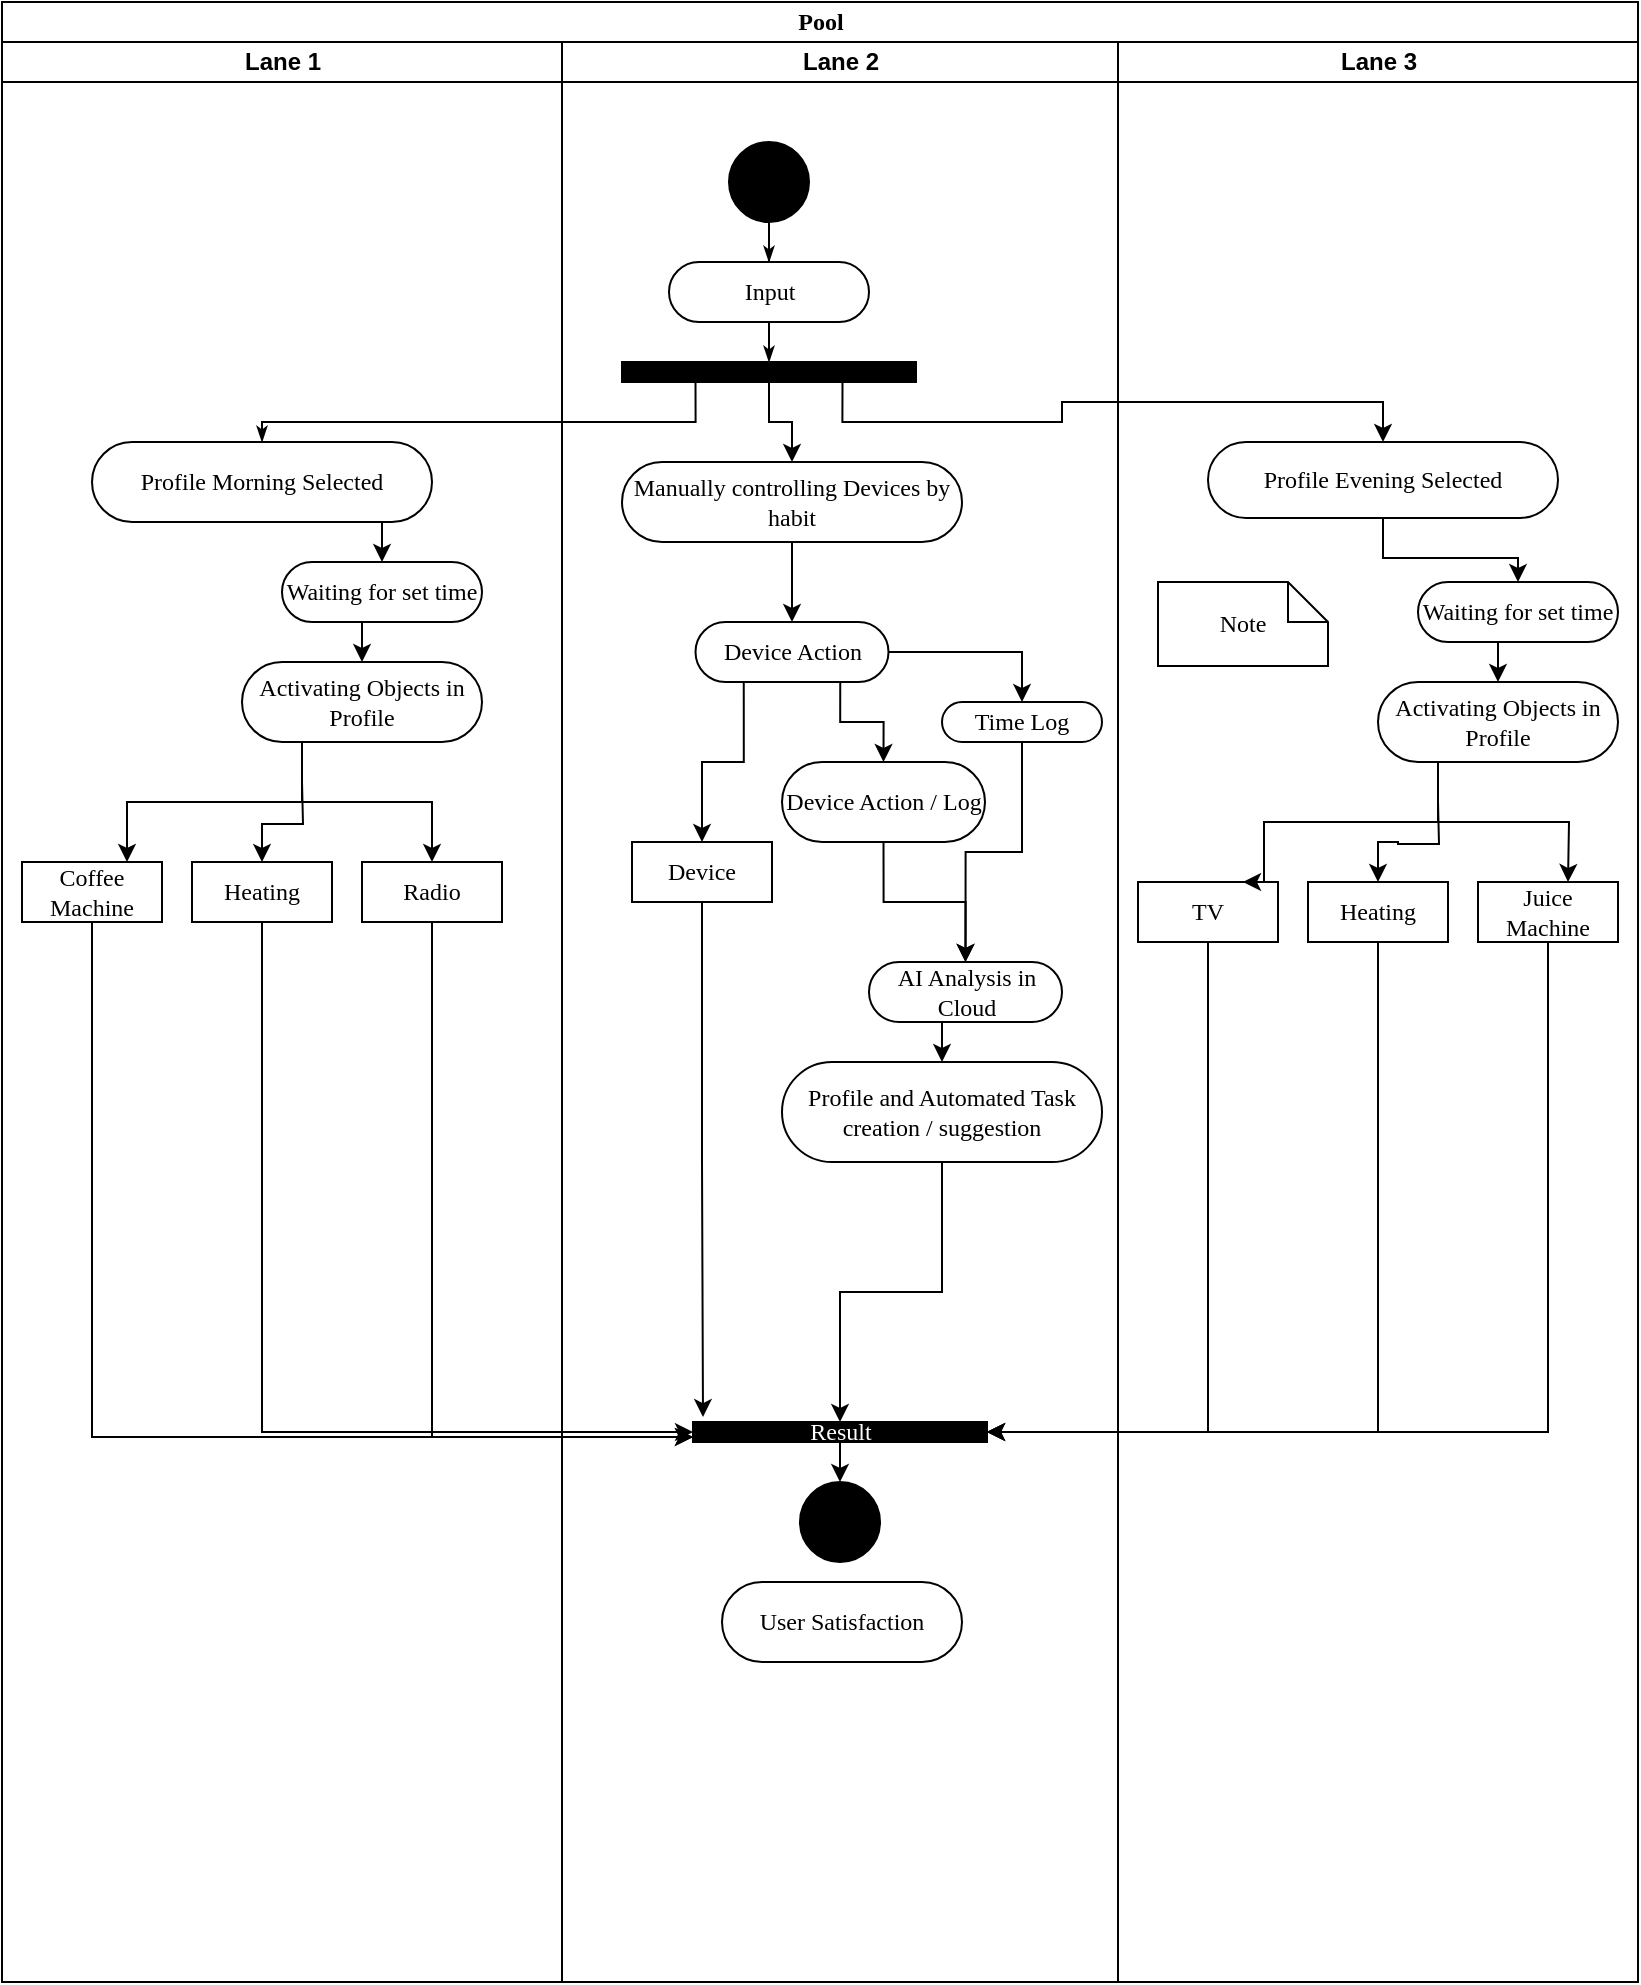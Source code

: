 <mxfile version="24.7.16">
  <diagram name="Page-1" id="0783ab3e-0a74-02c8-0abd-f7b4e66b4bec">
    <mxGraphModel dx="1302" dy="670" grid="1" gridSize="10" guides="1" tooltips="1" connect="1" arrows="1" fold="1" page="1" pageScale="1" pageWidth="850" pageHeight="1100" background="none" math="0" shadow="0">
      <root>
        <mxCell id="0" />
        <mxCell id="1" parent="0" />
        <mxCell id="1c1d494c118603dd-1" value="Pool" style="swimlane;html=1;childLayout=stackLayout;startSize=20;rounded=0;shadow=0;comic=0;labelBackgroundColor=none;strokeWidth=1;fontFamily=Verdana;fontSize=12;align=center;" parent="1" vertex="1">
          <mxGeometry x="40" y="20" width="818" height="990" as="geometry" />
        </mxCell>
        <mxCell id="1c1d494c118603dd-2" value="Lane 1" style="swimlane;html=1;startSize=20;" parent="1c1d494c118603dd-1" vertex="1">
          <mxGeometry y="20" width="280" height="970" as="geometry" />
        </mxCell>
        <mxCell id="3b2NY5owH5LKgzEgfbhu-3" style="edgeStyle=orthogonalEdgeStyle;rounded=0;orthogonalLoop=1;jettySize=auto;html=1;exitX=0.75;exitY=1;exitDx=0;exitDy=0;entryX=0.5;entryY=0;entryDx=0;entryDy=0;" edge="1" parent="1c1d494c118603dd-2" source="1c1d494c118603dd-6" target="3b2NY5owH5LKgzEgfbhu-2">
          <mxGeometry relative="1" as="geometry" />
        </mxCell>
        <mxCell id="1c1d494c118603dd-6" value="Profile Morning Selected" style="rounded=1;whiteSpace=wrap;html=1;shadow=0;comic=0;labelBackgroundColor=none;strokeWidth=1;fontFamily=Verdana;fontSize=12;align=center;arcSize=50;" parent="1c1d494c118603dd-2" vertex="1">
          <mxGeometry x="45" y="200" width="170" height="40" as="geometry" />
        </mxCell>
        <mxCell id="1c1d494c118603dd-10" value="Coffee Machine" style="rounded=0;whiteSpace=wrap;html=1;shadow=0;comic=0;labelBackgroundColor=none;strokeWidth=1;fontFamily=Verdana;fontSize=12;align=center;arcSize=50;" parent="1c1d494c118603dd-2" vertex="1">
          <mxGeometry x="10" y="410" width="70" height="30" as="geometry" />
        </mxCell>
        <mxCell id="3b2NY5owH5LKgzEgfbhu-5" style="edgeStyle=orthogonalEdgeStyle;rounded=0;orthogonalLoop=1;jettySize=auto;html=1;exitX=0.25;exitY=1;exitDx=0;exitDy=0;entryX=0.5;entryY=0;entryDx=0;entryDy=0;" edge="1" parent="1c1d494c118603dd-2" source="3b2NY5owH5LKgzEgfbhu-2" target="3b2NY5owH5LKgzEgfbhu-4">
          <mxGeometry relative="1" as="geometry" />
        </mxCell>
        <mxCell id="3b2NY5owH5LKgzEgfbhu-2" value="Waiting for set time" style="rounded=1;whiteSpace=wrap;html=1;shadow=0;comic=0;labelBackgroundColor=none;strokeWidth=1;fontFamily=Verdana;fontSize=12;align=center;arcSize=50;" vertex="1" parent="1c1d494c118603dd-2">
          <mxGeometry x="140" y="260" width="100" height="30" as="geometry" />
        </mxCell>
        <mxCell id="3b2NY5owH5LKgzEgfbhu-6" style="edgeStyle=orthogonalEdgeStyle;rounded=0;orthogonalLoop=1;jettySize=auto;html=1;exitX=0.25;exitY=1;exitDx=0;exitDy=0;entryX=0.75;entryY=0;entryDx=0;entryDy=0;" edge="1" parent="1c1d494c118603dd-2" source="3b2NY5owH5LKgzEgfbhu-4" target="1c1d494c118603dd-10">
          <mxGeometry relative="1" as="geometry">
            <Array as="points">
              <mxPoint x="150" y="380" />
              <mxPoint x="63" y="380" />
            </Array>
          </mxGeometry>
        </mxCell>
        <mxCell id="3b2NY5owH5LKgzEgfbhu-9" style="edgeStyle=orthogonalEdgeStyle;rounded=0;orthogonalLoop=1;jettySize=auto;html=1;entryX=0.5;entryY=0;entryDx=0;entryDy=0;" edge="1" parent="1c1d494c118603dd-2" target="3b2NY5owH5LKgzEgfbhu-7">
          <mxGeometry relative="1" as="geometry">
            <mxPoint x="150" y="370" as="sourcePoint" />
          </mxGeometry>
        </mxCell>
        <mxCell id="3b2NY5owH5LKgzEgfbhu-10" style="edgeStyle=orthogonalEdgeStyle;rounded=0;orthogonalLoop=1;jettySize=auto;html=1;exitX=0.25;exitY=1;exitDx=0;exitDy=0;entryX=0.5;entryY=0;entryDx=0;entryDy=0;" edge="1" parent="1c1d494c118603dd-2" source="3b2NY5owH5LKgzEgfbhu-4" target="3b2NY5owH5LKgzEgfbhu-8">
          <mxGeometry relative="1" as="geometry" />
        </mxCell>
        <mxCell id="3b2NY5owH5LKgzEgfbhu-4" value="Activating Objects in Profile" style="rounded=1;whiteSpace=wrap;html=1;shadow=0;comic=0;labelBackgroundColor=none;strokeWidth=1;fontFamily=Verdana;fontSize=12;align=center;arcSize=50;" vertex="1" parent="1c1d494c118603dd-2">
          <mxGeometry x="120" y="310" width="120" height="40" as="geometry" />
        </mxCell>
        <mxCell id="3b2NY5owH5LKgzEgfbhu-7" value="Heating" style="rounded=0;whiteSpace=wrap;html=1;shadow=0;comic=0;labelBackgroundColor=none;strokeWidth=1;fontFamily=Verdana;fontSize=12;align=center;arcSize=50;" vertex="1" parent="1c1d494c118603dd-2">
          <mxGeometry x="95" y="410" width="70" height="30" as="geometry" />
        </mxCell>
        <mxCell id="3b2NY5owH5LKgzEgfbhu-8" value="Radio" style="rounded=0;whiteSpace=wrap;html=1;shadow=0;comic=0;labelBackgroundColor=none;strokeWidth=1;fontFamily=Verdana;fontSize=12;align=center;arcSize=50;" vertex="1" parent="1c1d494c118603dd-2">
          <mxGeometry x="180" y="410" width="70" height="30" as="geometry" />
        </mxCell>
        <mxCell id="1c1d494c118603dd-30" style="edgeStyle=orthogonalEdgeStyle;rounded=0;html=1;exitX=0.25;exitY=1;entryX=0.5;entryY=0;labelBackgroundColor=none;startArrow=none;startFill=0;startSize=5;endArrow=classicThin;endFill=1;endSize=5;jettySize=auto;orthogonalLoop=1;strokeWidth=1;fontFamily=Verdana;fontSize=12" parent="1c1d494c118603dd-1" source="60571a20871a0731-3" target="1c1d494c118603dd-6" edge="1">
          <mxGeometry relative="1" as="geometry">
            <Array as="points">
              <mxPoint x="317" y="210" />
              <mxPoint x="140" y="210" />
            </Array>
          </mxGeometry>
        </mxCell>
        <mxCell id="1c1d494c118603dd-3" value="Lane 2" style="swimlane;html=1;startSize=20;" parent="1c1d494c118603dd-1" vertex="1">
          <mxGeometry x="280" y="20" width="278" height="970" as="geometry" />
        </mxCell>
        <mxCell id="3b2NY5owH5LKgzEgfbhu-31" style="edgeStyle=orthogonalEdgeStyle;rounded=0;orthogonalLoop=1;jettySize=auto;html=1;exitX=0.5;exitY=1;exitDx=0;exitDy=0;entryX=0.5;entryY=0;entryDx=0;entryDy=0;" edge="1" parent="1c1d494c118603dd-3" source="60571a20871a0731-3" target="3b2NY5owH5LKgzEgfbhu-30">
          <mxGeometry relative="1" as="geometry" />
        </mxCell>
        <mxCell id="60571a20871a0731-3" value="" style="whiteSpace=wrap;html=1;rounded=0;shadow=0;comic=0;labelBackgroundColor=none;strokeWidth=1;fillColor=#000000;fontFamily=Verdana;fontSize=12;align=center;rotation=0;" parent="1c1d494c118603dd-3" vertex="1">
          <mxGeometry x="30" y="160" width="147" height="10" as="geometry" />
        </mxCell>
        <mxCell id="60571a20871a0731-8" value="Input" style="rounded=1;whiteSpace=wrap;html=1;shadow=0;comic=0;labelBackgroundColor=none;strokeWidth=1;fontFamily=Verdana;fontSize=12;align=center;arcSize=50;" parent="1c1d494c118603dd-3" vertex="1">
          <mxGeometry x="53.5" y="110" width="100" height="30" as="geometry" />
        </mxCell>
        <mxCell id="1c1d494c118603dd-28" style="edgeStyle=orthogonalEdgeStyle;rounded=0;html=1;entryX=0.5;entryY=0;labelBackgroundColor=none;startArrow=none;startFill=0;startSize=5;endArrow=classicThin;endFill=1;endSize=5;jettySize=auto;orthogonalLoop=1;strokeWidth=1;fontFamily=Verdana;fontSize=12" parent="1c1d494c118603dd-3" source="60571a20871a0731-8" target="60571a20871a0731-3" edge="1">
          <mxGeometry relative="1" as="geometry">
            <Array as="points">
              <mxPoint x="104" y="125" />
            </Array>
          </mxGeometry>
        </mxCell>
        <mxCell id="60571a20871a0731-4" value="" style="ellipse;whiteSpace=wrap;html=1;rounded=0;shadow=0;comic=0;labelBackgroundColor=none;strokeWidth=1;fillColor=#000000;fontFamily=Verdana;fontSize=12;align=center;" parent="1c1d494c118603dd-3" vertex="1">
          <mxGeometry x="83.5" y="50" width="40" height="40" as="geometry" />
        </mxCell>
        <mxCell id="1c1d494c118603dd-27" style="edgeStyle=orthogonalEdgeStyle;rounded=0;html=1;labelBackgroundColor=none;startArrow=none;startFill=0;startSize=5;endArrow=classicThin;endFill=1;endSize=5;jettySize=auto;orthogonalLoop=1;strokeWidth=1;fontFamily=Verdana;fontSize=12" parent="1c1d494c118603dd-3" source="60571a20871a0731-4" target="60571a20871a0731-8" edge="1">
          <mxGeometry relative="1" as="geometry" />
        </mxCell>
        <mxCell id="3b2NY5owH5LKgzEgfbhu-46" style="edgeStyle=orthogonalEdgeStyle;rounded=0;orthogonalLoop=1;jettySize=auto;html=1;exitX=0.5;exitY=1;exitDx=0;exitDy=0;entryX=0.5;entryY=0;entryDx=0;entryDy=0;" edge="1" parent="1c1d494c118603dd-3" source="3b2NY5owH5LKgzEgfbhu-30" target="3b2NY5owH5LKgzEgfbhu-40">
          <mxGeometry relative="1" as="geometry" />
        </mxCell>
        <mxCell id="3b2NY5owH5LKgzEgfbhu-30" value="Manually controlling Devices by habit" style="rounded=1;whiteSpace=wrap;html=1;shadow=0;comic=0;labelBackgroundColor=none;strokeWidth=1;fontFamily=Verdana;fontSize=12;align=center;arcSize=50;" vertex="1" parent="1c1d494c118603dd-3">
          <mxGeometry x="30" y="210" width="170" height="40" as="geometry" />
        </mxCell>
        <mxCell id="3b2NY5owH5LKgzEgfbhu-72" style="edgeStyle=orthogonalEdgeStyle;rounded=0;orthogonalLoop=1;jettySize=auto;html=1;exitX=0.5;exitY=1;exitDx=0;exitDy=0;entryX=0.5;entryY=0;entryDx=0;entryDy=0;" edge="1" parent="1c1d494c118603dd-3" source="3b2NY5owH5LKgzEgfbhu-33" target="3b2NY5owH5LKgzEgfbhu-41">
          <mxGeometry relative="1" as="geometry" />
        </mxCell>
        <mxCell id="3b2NY5owH5LKgzEgfbhu-33" value="Time Log" style="rounded=1;whiteSpace=wrap;html=1;shadow=0;comic=0;labelBackgroundColor=none;strokeWidth=1;fontFamily=Verdana;fontSize=12;align=center;arcSize=50;" vertex="1" parent="1c1d494c118603dd-3">
          <mxGeometry x="190" y="330" width="80" height="20" as="geometry" />
        </mxCell>
        <mxCell id="3b2NY5owH5LKgzEgfbhu-43" style="edgeStyle=orthogonalEdgeStyle;rounded=0;orthogonalLoop=1;jettySize=auto;html=1;exitX=0.5;exitY=1;exitDx=0;exitDy=0;entryX=0.5;entryY=0;entryDx=0;entryDy=0;" edge="1" parent="1c1d494c118603dd-3" source="3b2NY5owH5LKgzEgfbhu-36" target="3b2NY5owH5LKgzEgfbhu-41">
          <mxGeometry relative="1" as="geometry" />
        </mxCell>
        <mxCell id="3b2NY5owH5LKgzEgfbhu-36" value="Device Action / Log" style="rounded=1;whiteSpace=wrap;html=1;shadow=0;comic=0;labelBackgroundColor=none;strokeWidth=1;fontFamily=Verdana;fontSize=12;align=center;arcSize=50;" vertex="1" parent="1c1d494c118603dd-3">
          <mxGeometry x="110" y="360" width="101.5" height="40" as="geometry" />
        </mxCell>
        <mxCell id="3b2NY5owH5LKgzEgfbhu-47" style="edgeStyle=orthogonalEdgeStyle;rounded=0;orthogonalLoop=1;jettySize=auto;html=1;exitX=0.75;exitY=1;exitDx=0;exitDy=0;entryX=0.5;entryY=0;entryDx=0;entryDy=0;" edge="1" parent="1c1d494c118603dd-3" source="3b2NY5owH5LKgzEgfbhu-40" target="3b2NY5owH5LKgzEgfbhu-36">
          <mxGeometry relative="1" as="geometry" />
        </mxCell>
        <mxCell id="3b2NY5owH5LKgzEgfbhu-52" style="edgeStyle=orthogonalEdgeStyle;rounded=0;orthogonalLoop=1;jettySize=auto;html=1;exitX=0.25;exitY=1;exitDx=0;exitDy=0;entryX=0.5;entryY=0;entryDx=0;entryDy=0;" edge="1" parent="1c1d494c118603dd-3" source="3b2NY5owH5LKgzEgfbhu-40" target="3b2NY5owH5LKgzEgfbhu-51">
          <mxGeometry relative="1" as="geometry" />
        </mxCell>
        <mxCell id="3b2NY5owH5LKgzEgfbhu-73" style="edgeStyle=orthogonalEdgeStyle;rounded=0;orthogonalLoop=1;jettySize=auto;html=1;exitX=1;exitY=0.5;exitDx=0;exitDy=0;entryX=0.5;entryY=0;entryDx=0;entryDy=0;" edge="1" parent="1c1d494c118603dd-3" source="3b2NY5owH5LKgzEgfbhu-40" target="3b2NY5owH5LKgzEgfbhu-33">
          <mxGeometry relative="1" as="geometry" />
        </mxCell>
        <mxCell id="3b2NY5owH5LKgzEgfbhu-40" value="Device Action" style="rounded=1;whiteSpace=wrap;html=1;shadow=0;comic=0;labelBackgroundColor=none;strokeWidth=1;fontFamily=Verdana;fontSize=12;align=center;arcSize=50;" vertex="1" parent="1c1d494c118603dd-3">
          <mxGeometry x="66.75" y="290" width="96.5" height="30" as="geometry" />
        </mxCell>
        <mxCell id="3b2NY5owH5LKgzEgfbhu-66" style="edgeStyle=orthogonalEdgeStyle;rounded=0;orthogonalLoop=1;jettySize=auto;html=1;exitX=0.5;exitY=1;exitDx=0;exitDy=0;entryX=0.5;entryY=0;entryDx=0;entryDy=0;" edge="1" parent="1c1d494c118603dd-3" source="3b2NY5owH5LKgzEgfbhu-41" target="3b2NY5owH5LKgzEgfbhu-65">
          <mxGeometry relative="1" as="geometry" />
        </mxCell>
        <mxCell id="3b2NY5owH5LKgzEgfbhu-41" value="AI Analysis in Cloud" style="rounded=1;whiteSpace=wrap;html=1;shadow=0;comic=0;labelBackgroundColor=none;strokeWidth=1;fontFamily=Verdana;fontSize=12;align=center;arcSize=50;" vertex="1" parent="1c1d494c118603dd-3">
          <mxGeometry x="153.5" y="460" width="96.5" height="30" as="geometry" />
        </mxCell>
        <mxCell id="3b2NY5owH5LKgzEgfbhu-51" value="Device" style="rounded=0;whiteSpace=wrap;html=1;shadow=0;comic=0;labelBackgroundColor=none;strokeWidth=1;fontFamily=Verdana;fontSize=12;align=center;arcSize=50;" vertex="1" parent="1c1d494c118603dd-3">
          <mxGeometry x="35" y="400" width="70" height="30" as="geometry" />
        </mxCell>
        <mxCell id="3b2NY5owH5LKgzEgfbhu-53" value="" style="ellipse;whiteSpace=wrap;html=1;rounded=0;shadow=0;comic=0;labelBackgroundColor=none;strokeWidth=1;fillColor=#000000;fontFamily=Verdana;fontSize=12;align=center;" vertex="1" parent="1c1d494c118603dd-3">
          <mxGeometry x="119" y="720" width="40" height="40" as="geometry" />
        </mxCell>
        <mxCell id="3b2NY5owH5LKgzEgfbhu-81" style="edgeStyle=orthogonalEdgeStyle;rounded=0;orthogonalLoop=1;jettySize=auto;html=1;exitX=0.5;exitY=1;exitDx=0;exitDy=0;entryX=0.5;entryY=0;entryDx=0;entryDy=0;" edge="1" parent="1c1d494c118603dd-3" source="3b2NY5owH5LKgzEgfbhu-65" target="3b2NY5owH5LKgzEgfbhu-74">
          <mxGeometry relative="1" as="geometry" />
        </mxCell>
        <mxCell id="3b2NY5owH5LKgzEgfbhu-65" value="Profile and Automated Task creation / suggestion" style="rounded=1;whiteSpace=wrap;html=1;shadow=0;comic=0;labelBackgroundColor=none;strokeWidth=1;fontFamily=Verdana;fontSize=12;align=center;arcSize=50;" vertex="1" parent="1c1d494c118603dd-3">
          <mxGeometry x="110" y="510" width="160" height="50" as="geometry" />
        </mxCell>
        <mxCell id="3b2NY5owH5LKgzEgfbhu-68" value="User Satisfaction" style="rounded=1;whiteSpace=wrap;html=1;shadow=0;comic=0;labelBackgroundColor=none;strokeWidth=1;fontFamily=Verdana;fontSize=12;align=center;arcSize=50;" vertex="1" parent="1c1d494c118603dd-3">
          <mxGeometry x="80" y="770" width="120" height="40" as="geometry" />
        </mxCell>
        <mxCell id="3b2NY5owH5LKgzEgfbhu-76" style="edgeStyle=orthogonalEdgeStyle;rounded=0;orthogonalLoop=1;jettySize=auto;html=1;exitX=0.5;exitY=1;exitDx=0;exitDy=0;entryX=0.5;entryY=0;entryDx=0;entryDy=0;" edge="1" parent="1c1d494c118603dd-3" source="3b2NY5owH5LKgzEgfbhu-74" target="3b2NY5owH5LKgzEgfbhu-53">
          <mxGeometry relative="1" as="geometry" />
        </mxCell>
        <mxCell id="3b2NY5owH5LKgzEgfbhu-74" value="&lt;font color=&quot;#ffffff&quot;&gt;Result&lt;/font&gt;" style="whiteSpace=wrap;html=1;rounded=0;shadow=0;comic=0;labelBackgroundColor=none;strokeWidth=1;fillColor=#000000;fontFamily=Verdana;fontSize=12;align=center;rotation=0;" vertex="1" parent="1c1d494c118603dd-3">
          <mxGeometry x="65.5" y="690" width="147" height="10" as="geometry" />
        </mxCell>
        <mxCell id="3b2NY5owH5LKgzEgfbhu-80" style="edgeStyle=orthogonalEdgeStyle;rounded=0;orthogonalLoop=1;jettySize=auto;html=1;exitX=0.5;exitY=1;exitDx=0;exitDy=0;entryX=0.034;entryY=-0.248;entryDx=0;entryDy=0;entryPerimeter=0;" edge="1" parent="1c1d494c118603dd-3" source="3b2NY5owH5LKgzEgfbhu-51" target="3b2NY5owH5LKgzEgfbhu-74">
          <mxGeometry relative="1" as="geometry" />
        </mxCell>
        <mxCell id="1c1d494c118603dd-4" value="Lane 3" style="swimlane;html=1;startSize=20;" parent="1c1d494c118603dd-1" vertex="1">
          <mxGeometry x="558" y="20" width="260" height="970" as="geometry" />
        </mxCell>
        <mxCell id="3b2NY5owH5LKgzEgfbhu-26" style="edgeStyle=orthogonalEdgeStyle;rounded=0;orthogonalLoop=1;jettySize=auto;html=1;exitX=0.5;exitY=1;exitDx=0;exitDy=0;entryX=0.5;entryY=0;entryDx=0;entryDy=0;" edge="1" parent="1c1d494c118603dd-4" source="1c1d494c118603dd-5" target="3b2NY5owH5LKgzEgfbhu-19">
          <mxGeometry relative="1" as="geometry" />
        </mxCell>
        <mxCell id="1c1d494c118603dd-5" value="Profile Evening Selected" style="rounded=1;whiteSpace=wrap;html=1;shadow=0;comic=0;labelBackgroundColor=none;strokeWidth=1;fontFamily=Verdana;fontSize=12;align=center;arcSize=50;" parent="1c1d494c118603dd-4" vertex="1">
          <mxGeometry x="45" y="200" width="175" height="38" as="geometry" />
        </mxCell>
        <mxCell id="3b2NY5owH5LKgzEgfbhu-14" value="TV" style="rounded=0;whiteSpace=wrap;html=1;shadow=0;comic=0;labelBackgroundColor=none;strokeWidth=1;fontFamily=Verdana;fontSize=12;align=center;arcSize=50;" vertex="1" parent="1c1d494c118603dd-4">
          <mxGeometry x="10" y="420" width="70" height="30" as="geometry" />
        </mxCell>
        <mxCell id="3b2NY5owH5LKgzEgfbhu-17" value="Note" style="shape=note;whiteSpace=wrap;html=1;rounded=0;shadow=0;comic=0;labelBackgroundColor=none;strokeWidth=1;fontFamily=Verdana;fontSize=12;align=center;size=20;" vertex="1" parent="1c1d494c118603dd-4">
          <mxGeometry x="20" y="270" width="85" height="42" as="geometry" />
        </mxCell>
        <mxCell id="3b2NY5owH5LKgzEgfbhu-18" style="edgeStyle=orthogonalEdgeStyle;rounded=0;orthogonalLoop=1;jettySize=auto;html=1;exitX=0.25;exitY=1;exitDx=0;exitDy=0;entryX=0.5;entryY=0;entryDx=0;entryDy=0;" edge="1" parent="1c1d494c118603dd-4" source="3b2NY5owH5LKgzEgfbhu-19" target="3b2NY5owH5LKgzEgfbhu-23">
          <mxGeometry relative="1" as="geometry" />
        </mxCell>
        <mxCell id="3b2NY5owH5LKgzEgfbhu-19" value="Waiting for set time" style="rounded=1;whiteSpace=wrap;html=1;shadow=0;comic=0;labelBackgroundColor=none;strokeWidth=1;fontFamily=Verdana;fontSize=12;align=center;arcSize=50;" vertex="1" parent="1c1d494c118603dd-4">
          <mxGeometry x="150" y="270" width="100" height="30" as="geometry" />
        </mxCell>
        <mxCell id="3b2NY5owH5LKgzEgfbhu-20" style="edgeStyle=orthogonalEdgeStyle;rounded=0;orthogonalLoop=1;jettySize=auto;html=1;exitX=0.25;exitY=1;exitDx=0;exitDy=0;entryX=0.75;entryY=0;entryDx=0;entryDy=0;" edge="1" parent="1c1d494c118603dd-4" source="3b2NY5owH5LKgzEgfbhu-23" target="3b2NY5owH5LKgzEgfbhu-14">
          <mxGeometry relative="1" as="geometry">
            <Array as="points">
              <mxPoint x="160" y="390" />
              <mxPoint x="73" y="390" />
            </Array>
          </mxGeometry>
        </mxCell>
        <mxCell id="3b2NY5owH5LKgzEgfbhu-21" style="edgeStyle=orthogonalEdgeStyle;rounded=0;orthogonalLoop=1;jettySize=auto;html=1;entryX=0.5;entryY=0;entryDx=0;entryDy=0;" edge="1" parent="1c1d494c118603dd-4" target="3b2NY5owH5LKgzEgfbhu-24">
          <mxGeometry relative="1" as="geometry">
            <mxPoint x="160" y="380" as="sourcePoint" />
          </mxGeometry>
        </mxCell>
        <mxCell id="3b2NY5owH5LKgzEgfbhu-22" style="edgeStyle=orthogonalEdgeStyle;rounded=0;orthogonalLoop=1;jettySize=auto;html=1;exitX=0.25;exitY=1;exitDx=0;exitDy=0;entryX=0.5;entryY=0;entryDx=0;entryDy=0;" edge="1" parent="1c1d494c118603dd-4" source="3b2NY5owH5LKgzEgfbhu-23">
          <mxGeometry relative="1" as="geometry">
            <mxPoint x="225" y="420" as="targetPoint" />
          </mxGeometry>
        </mxCell>
        <mxCell id="3b2NY5owH5LKgzEgfbhu-23" value="Activating Objects in Profile" style="rounded=1;whiteSpace=wrap;html=1;shadow=0;comic=0;labelBackgroundColor=none;strokeWidth=1;fontFamily=Verdana;fontSize=12;align=center;arcSize=50;" vertex="1" parent="1c1d494c118603dd-4">
          <mxGeometry x="130" y="320" width="120" height="40" as="geometry" />
        </mxCell>
        <mxCell id="3b2NY5owH5LKgzEgfbhu-24" value="Heating" style="rounded=0;whiteSpace=wrap;html=1;shadow=0;comic=0;labelBackgroundColor=none;strokeWidth=1;fontFamily=Verdana;fontSize=12;align=center;arcSize=50;" vertex="1" parent="1c1d494c118603dd-4">
          <mxGeometry x="95" y="420" width="70" height="30" as="geometry" />
        </mxCell>
        <mxCell id="3b2NY5owH5LKgzEgfbhu-28" value="Juice Machine" style="rounded=0;whiteSpace=wrap;html=1;shadow=0;comic=0;labelBackgroundColor=none;strokeWidth=1;fontFamily=Verdana;fontSize=12;align=center;arcSize=50;" vertex="1" parent="1c1d494c118603dd-4">
          <mxGeometry x="180" y="420" width="70" height="30" as="geometry" />
        </mxCell>
        <mxCell id="3b2NY5owH5LKgzEgfbhu-29" style="edgeStyle=orthogonalEdgeStyle;rounded=0;orthogonalLoop=1;jettySize=auto;html=1;exitX=0.75;exitY=1;exitDx=0;exitDy=0;entryX=0.5;entryY=0;entryDx=0;entryDy=0;" edge="1" parent="1c1d494c118603dd-1" source="60571a20871a0731-3" target="1c1d494c118603dd-5">
          <mxGeometry relative="1" as="geometry" />
        </mxCell>
        <mxCell id="3b2NY5owH5LKgzEgfbhu-77" style="edgeStyle=orthogonalEdgeStyle;rounded=0;orthogonalLoop=1;jettySize=auto;html=1;exitX=0.5;exitY=1;exitDx=0;exitDy=0;entryX=0;entryY=0.75;entryDx=0;entryDy=0;" edge="1" parent="1c1d494c118603dd-1" source="1c1d494c118603dd-10" target="3b2NY5owH5LKgzEgfbhu-74">
          <mxGeometry relative="1" as="geometry" />
        </mxCell>
        <mxCell id="3b2NY5owH5LKgzEgfbhu-78" style="edgeStyle=orthogonalEdgeStyle;rounded=0;orthogonalLoop=1;jettySize=auto;html=1;exitX=0.5;exitY=1;exitDx=0;exitDy=0;entryX=0;entryY=0.5;entryDx=0;entryDy=0;" edge="1" parent="1c1d494c118603dd-1" source="3b2NY5owH5LKgzEgfbhu-7" target="3b2NY5owH5LKgzEgfbhu-74">
          <mxGeometry relative="1" as="geometry" />
        </mxCell>
        <mxCell id="3b2NY5owH5LKgzEgfbhu-79" style="edgeStyle=orthogonalEdgeStyle;rounded=0;orthogonalLoop=1;jettySize=auto;html=1;exitX=0.5;exitY=1;exitDx=0;exitDy=0;entryX=0;entryY=0.75;entryDx=0;entryDy=0;" edge="1" parent="1c1d494c118603dd-1" source="3b2NY5owH5LKgzEgfbhu-8" target="3b2NY5owH5LKgzEgfbhu-74">
          <mxGeometry relative="1" as="geometry" />
        </mxCell>
        <mxCell id="3b2NY5owH5LKgzEgfbhu-82" style="edgeStyle=orthogonalEdgeStyle;rounded=0;orthogonalLoop=1;jettySize=auto;html=1;exitX=0.5;exitY=1;exitDx=0;exitDy=0;entryX=1;entryY=0.5;entryDx=0;entryDy=0;" edge="1" parent="1c1d494c118603dd-1" source="3b2NY5owH5LKgzEgfbhu-14" target="3b2NY5owH5LKgzEgfbhu-74">
          <mxGeometry relative="1" as="geometry" />
        </mxCell>
        <mxCell id="3b2NY5owH5LKgzEgfbhu-83" style="edgeStyle=orthogonalEdgeStyle;rounded=0;orthogonalLoop=1;jettySize=auto;html=1;exitX=0.5;exitY=1;exitDx=0;exitDy=0;entryX=1;entryY=0.5;entryDx=0;entryDy=0;" edge="1" parent="1c1d494c118603dd-1" source="3b2NY5owH5LKgzEgfbhu-24" target="3b2NY5owH5LKgzEgfbhu-74">
          <mxGeometry relative="1" as="geometry" />
        </mxCell>
        <mxCell id="3b2NY5owH5LKgzEgfbhu-84" style="edgeStyle=orthogonalEdgeStyle;rounded=0;orthogonalLoop=1;jettySize=auto;html=1;exitX=0.5;exitY=1;exitDx=0;exitDy=0;entryX=1;entryY=0.5;entryDx=0;entryDy=0;" edge="1" parent="1c1d494c118603dd-1" source="3b2NY5owH5LKgzEgfbhu-28" target="3b2NY5owH5LKgzEgfbhu-74">
          <mxGeometry relative="1" as="geometry" />
        </mxCell>
      </root>
    </mxGraphModel>
  </diagram>
</mxfile>
